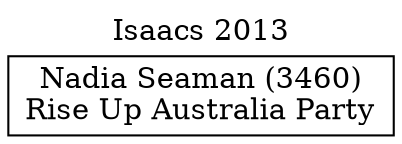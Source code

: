 // House preference flow
digraph "Nadia Seaman (3460)_Isaacs_2013" {
	graph [label="Isaacs 2013" labelloc=t mclimit=10]
	node [shape=box]
	"Nadia Seaman (3460)" [label="Nadia Seaman (3460)
Rise Up Australia Party"]
}
